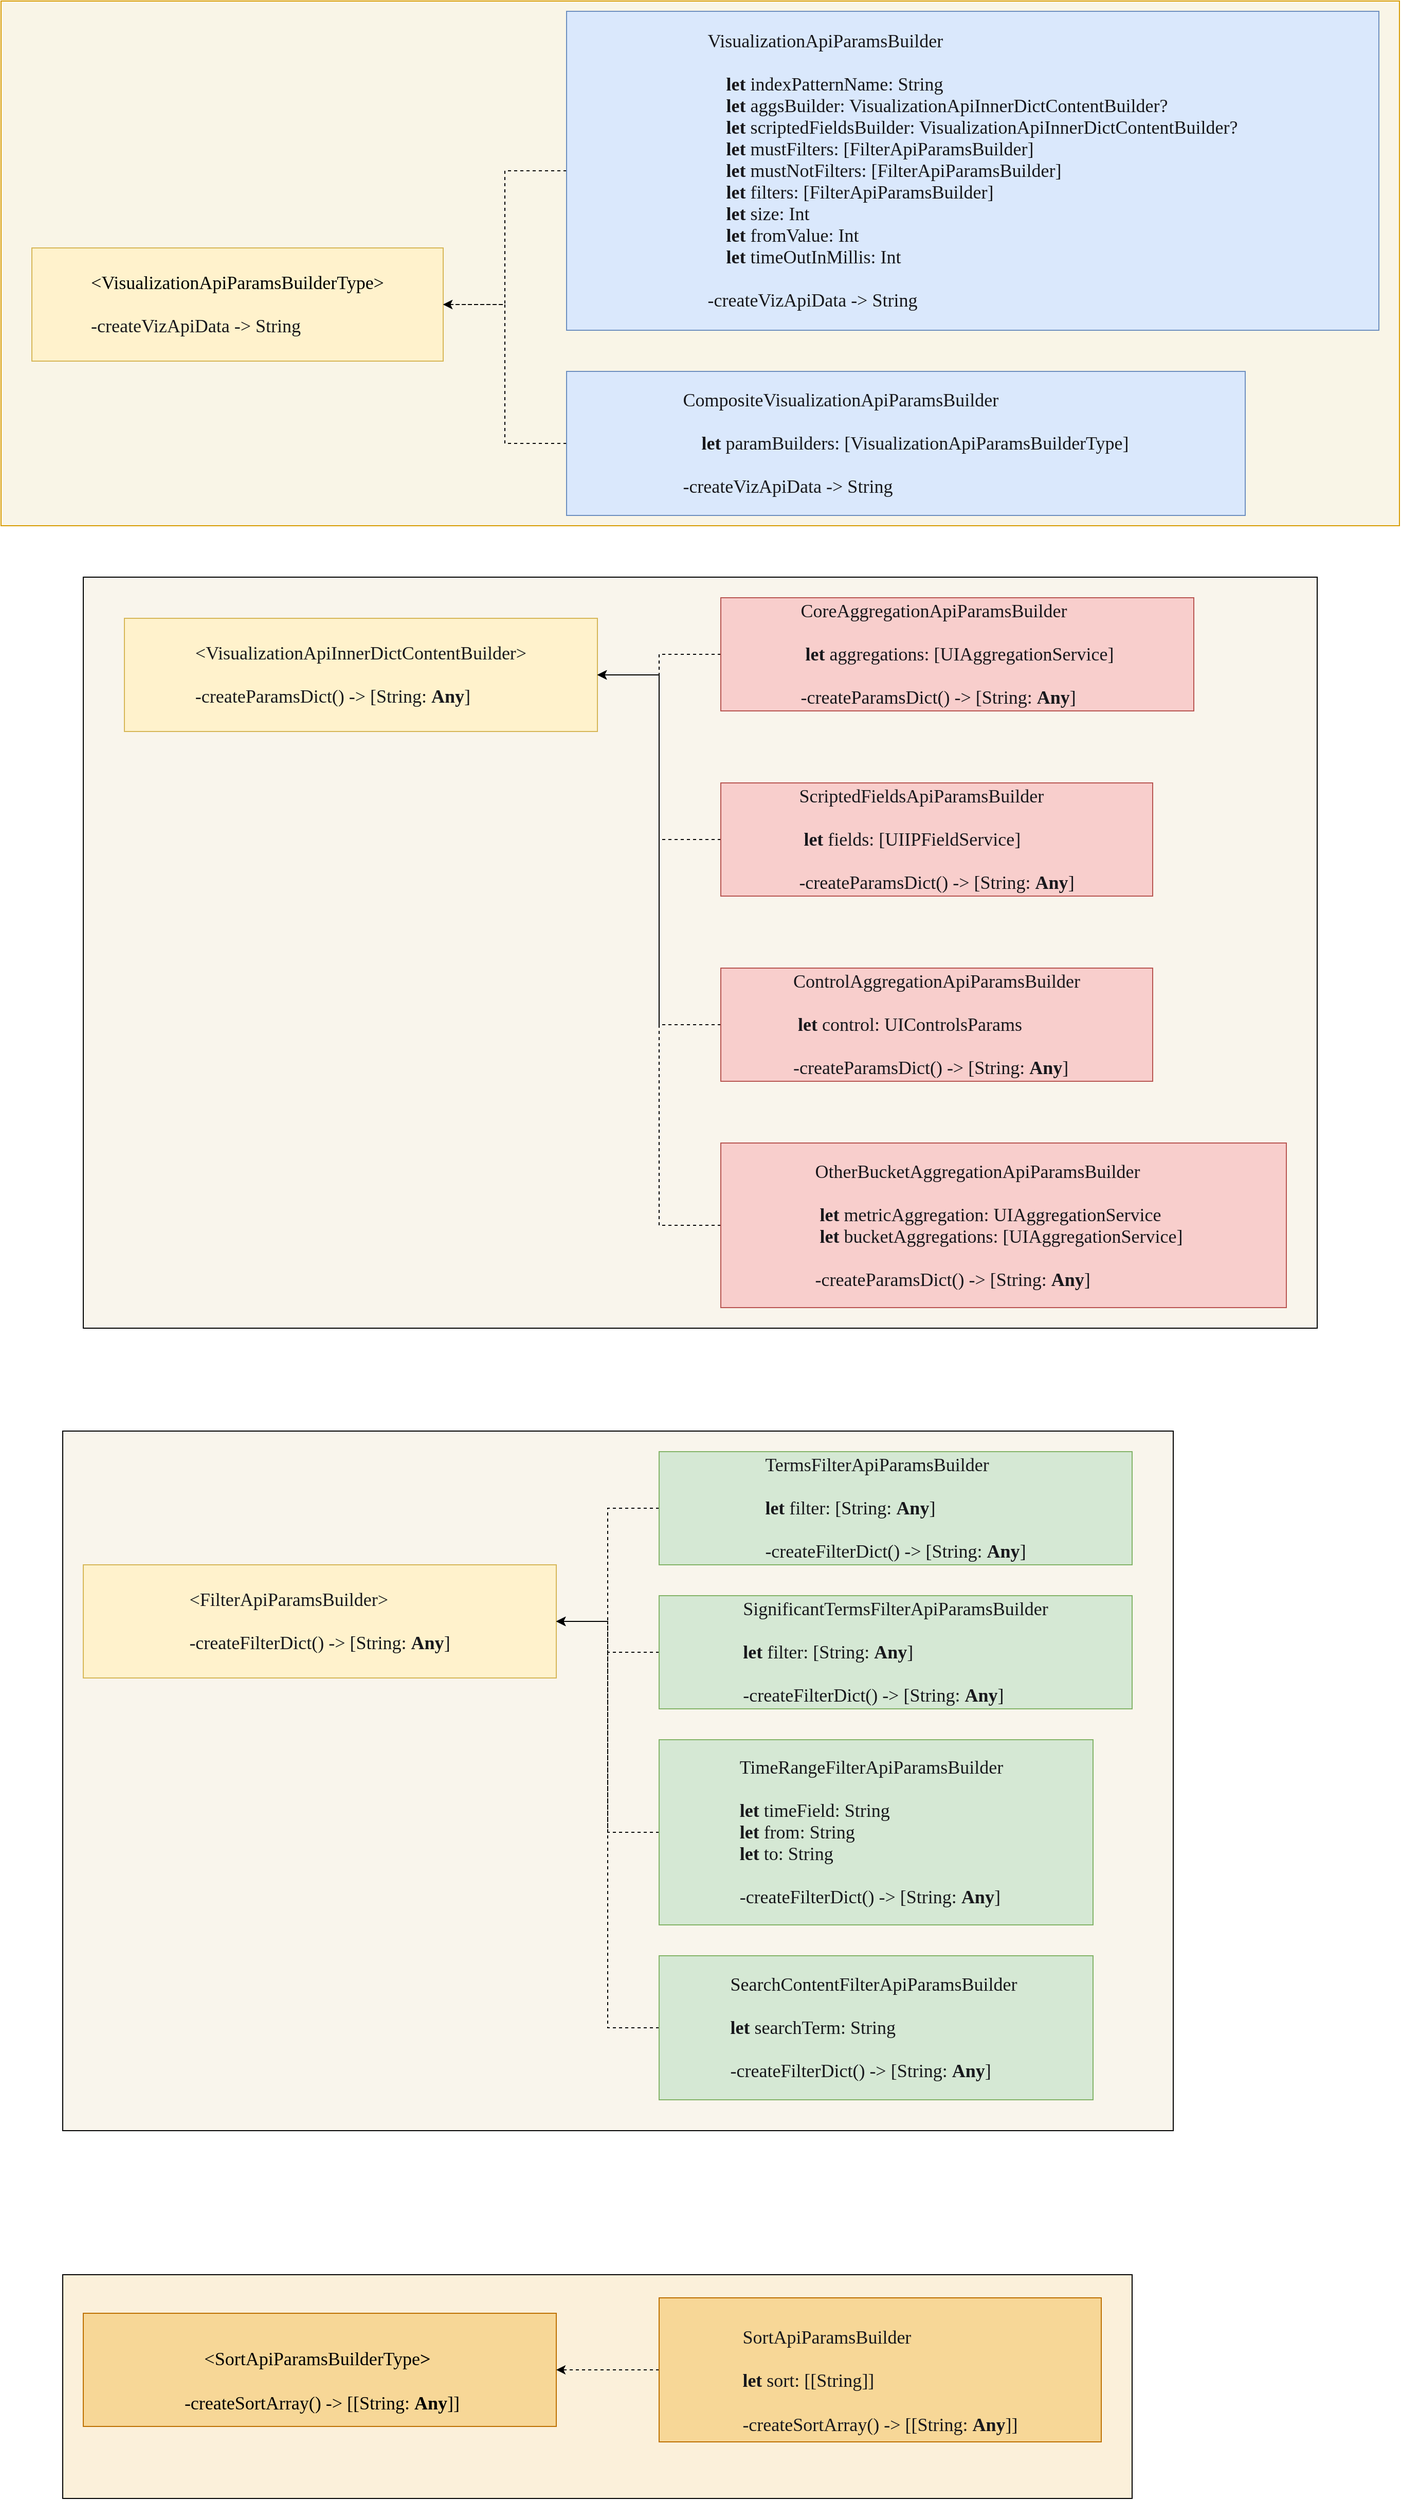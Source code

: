 <mxfile version="20.0.1" type="github">
  <diagram id="C5RBs43oDa-KdzZeNtuy" name="Page-1">
    <mxGraphModel dx="2427" dy="1956" grid="1" gridSize="10" guides="1" tooltips="1" connect="1" arrows="1" fold="1" page="1" pageScale="1" pageWidth="827" pageHeight="1169" math="0" shadow="0">
      <root>
        <mxCell id="WIyWlLk6GJQsqaUBKTNV-0" />
        <mxCell id="WIyWlLk6GJQsqaUBKTNV-1" parent="WIyWlLk6GJQsqaUBKTNV-0" />
        <mxCell id="xsbCnIxozLT6qkmtPmaS-19" value="" style="group;fillColor=#18181C;fontColor=#333333;strokeColor=#666666;" vertex="1" connectable="0" parent="WIyWlLk6GJQsqaUBKTNV-1">
          <mxGeometry x="-560" y="-640" width="1360" height="510" as="geometry" />
        </mxCell>
        <mxCell id="xsbCnIxozLT6qkmtPmaS-18" value="" style="rounded=0;whiteSpace=wrap;html=1;labelBackgroundColor=none;fillColor=#F9F5E7;strokeColor=#d79b00;" vertex="1" parent="xsbCnIxozLT6qkmtPmaS-19">
          <mxGeometry width="1360" height="510" as="geometry" />
        </mxCell>
        <mxCell id="xsbCnIxozLT6qkmtPmaS-0" value="&lt;p style=&quot;margin: 0px; font-variant-numeric: normal; font-variant-east-asian: normal; font-stretch: normal; font-size: 18px; line-height: normal; font-family: Menlo; text-align: start;&quot; class=&quot;p1&quot;&gt;&amp;lt;VisualizationApiParamsBuilderType&amp;gt;&lt;/p&gt;&lt;p style=&quot;margin: 0px; font-variant-numeric: normal; font-variant-east-asian: normal; font-stretch: normal; font-size: 18px; line-height: normal; font-family: Menlo; text-align: start;&quot; class=&quot;p1&quot;&gt;&lt;font color=&quot;#18181c&quot;&gt;&lt;span style=&quot;&quot;&gt;&lt;/span&gt;&amp;nbsp; &amp;nbsp;&lt;/font&gt;&lt;/p&gt;&lt;p style=&quot;margin: 0px; font-variant-numeric: normal; font-variant-east-asian: normal; font-stretch: normal; font-size: 18px; line-height: normal; font-family: Menlo; text-align: start;&quot; class=&quot;p1&quot;&gt;&lt;font color=&quot;#18181c&quot;&gt;-createVizApiData -&amp;gt; String&lt;/font&gt;&lt;br&gt;&lt;/p&gt;" style="rounded=0;whiteSpace=wrap;html=1;fillColor=#fff2cc;strokeColor=#d6b656;" vertex="1" parent="xsbCnIxozLT6qkmtPmaS-19">
          <mxGeometry x="30" y="240" width="400" height="110" as="geometry" />
        </mxCell>
        <mxCell id="xsbCnIxozLT6qkmtPmaS-8" style="edgeStyle=orthogonalEdgeStyle;rounded=0;orthogonalLoop=1;jettySize=auto;html=1;dashed=1;fontColor=#18181C;" edge="1" parent="xsbCnIxozLT6qkmtPmaS-19" source="xsbCnIxozLT6qkmtPmaS-4" target="xsbCnIxozLT6qkmtPmaS-0">
          <mxGeometry relative="1" as="geometry" />
        </mxCell>
        <mxCell id="xsbCnIxozLT6qkmtPmaS-4" value="&lt;p style=&quot;margin: 0px; font-variant-numeric: normal; font-variant-east-asian: normal; font-stretch: normal; font-size: 18px; line-height: normal; font-family: Menlo; text-align: start;&quot; class=&quot;p1&quot;&gt;&lt;font style=&quot;&quot; color=&quot;#18181c&quot;&gt;VisualizationApiParamsBuilder&lt;/font&gt;&lt;/p&gt;&lt;p style=&quot;text-align: left; margin: 0px; font-variant-numeric: normal; font-variant-east-asian: normal; font-stretch: normal; font-size: 18px; line-height: normal; font-family: Menlo;&quot; class=&quot;p1&quot;&gt;&lt;font color=&quot;#18181c&quot;&gt;&lt;span style=&quot;&quot;&gt;&lt;/span&gt;&amp;nbsp; &amp;nbsp;&lt;/font&gt;&lt;/p&gt;&lt;p style=&quot;text-align: left; margin: 0px; font-variant-numeric: normal; font-variant-east-asian: normal; font-stretch: normal; font-size: 18px; line-height: normal; font-family: Menlo;&quot; class=&quot;p1&quot;&gt;&lt;font color=&quot;#18181c&quot;&gt;&lt;span style=&quot;&quot; class=&quot;s1&quot;&gt;&lt;b&gt;&amp;nbsp; &amp;nbsp; let&lt;/b&gt;&lt;/span&gt;&lt;span style=&quot;&quot; class=&quot;s2&quot;&gt; &lt;/span&gt;indexPatternName&lt;span style=&quot;&quot; class=&quot;s2&quot;&gt;: &lt;/span&gt;&lt;span style=&quot;&quot; class=&quot;s3&quot;&gt;String&lt;/span&gt;&lt;/font&gt;&lt;/p&gt;&lt;p style=&quot;text-align: left; margin: 0px; font-variant-numeric: normal; font-variant-east-asian: normal; font-stretch: normal; font-size: 18px; line-height: normal; font-family: Menlo;&quot; class=&quot;p2&quot;&gt;&lt;font color=&quot;#18181c&quot;&gt;&lt;span style=&quot;&quot; class=&quot;s2&quot;&gt;&amp;nbsp; &amp;nbsp; &lt;/span&gt;&lt;span style=&quot;&quot; class=&quot;s1&quot;&gt;&lt;b&gt;let&lt;/b&gt;&lt;/span&gt;&lt;span style=&quot;&quot; class=&quot;s2&quot;&gt; &lt;/span&gt;&lt;span style=&quot;&quot; class=&quot;s4&quot;&gt;aggsBuilder&lt;/span&gt;&lt;span style=&quot;&quot; class=&quot;s2&quot;&gt;: &lt;/span&gt;VisualizationApiInnerDictContentBuilder&lt;span style=&quot;&quot; class=&quot;s2&quot;&gt;?&lt;/span&gt;&lt;/font&gt;&lt;/p&gt;&lt;p style=&quot;text-align: left; margin: 0px; font-variant-numeric: normal; font-variant-east-asian: normal; font-stretch: normal; font-size: 18px; line-height: normal; font-family: Menlo;&quot; class=&quot;p2&quot;&gt;&lt;font color=&quot;#18181c&quot;&gt;&lt;span style=&quot;&quot; class=&quot;s2&quot;&gt;&amp;nbsp; &amp;nbsp; &lt;/span&gt;&lt;span style=&quot;&quot; class=&quot;s1&quot;&gt;&lt;b&gt;let&lt;/b&gt;&lt;/span&gt;&lt;span style=&quot;&quot; class=&quot;s2&quot;&gt; &lt;/span&gt;&lt;span style=&quot;&quot; class=&quot;s4&quot;&gt;scriptedFieldsBuilder&lt;/span&gt;&lt;span style=&quot;&quot; class=&quot;s2&quot;&gt;: &lt;/span&gt;VisualizationApiInnerDictContentBuilder&lt;span style=&quot;&quot; class=&quot;s2&quot;&gt;?&lt;/span&gt;&lt;/font&gt;&lt;/p&gt;&lt;p style=&quot;text-align: left; margin: 0px; font-variant-numeric: normal; font-variant-east-asian: normal; font-stretch: normal; font-size: 18px; line-height: normal; font-family: Menlo;&quot; class=&quot;p2&quot;&gt;&lt;font color=&quot;#18181c&quot;&gt;&lt;span style=&quot;&quot; class=&quot;s2&quot;&gt;&amp;nbsp; &amp;nbsp; &lt;/span&gt;&lt;span style=&quot;&quot; class=&quot;s1&quot;&gt;&lt;b&gt;let&lt;/b&gt;&lt;/span&gt;&lt;span style=&quot;&quot; class=&quot;s2&quot;&gt; &lt;/span&gt;&lt;span style=&quot;&quot; class=&quot;s4&quot;&gt;mustFilters&lt;/span&gt;&lt;span style=&quot;&quot; class=&quot;s2&quot;&gt;: [&lt;/span&gt;FilterApiParamsBuilder&lt;span style=&quot;&quot; class=&quot;s2&quot;&gt;]&lt;/span&gt;&lt;/font&gt;&lt;/p&gt;&lt;p style=&quot;text-align: left; margin: 0px; font-variant-numeric: normal; font-variant-east-asian: normal; font-stretch: normal; font-size: 18px; line-height: normal; font-family: Menlo;&quot; class=&quot;p2&quot;&gt;&lt;font color=&quot;#18181c&quot;&gt;&lt;span style=&quot;&quot; class=&quot;s2&quot;&gt;&amp;nbsp; &amp;nbsp; &lt;/span&gt;&lt;span style=&quot;&quot; class=&quot;s1&quot;&gt;&lt;b&gt;let&lt;/b&gt;&lt;/span&gt;&lt;span style=&quot;&quot; class=&quot;s2&quot;&gt; &lt;/span&gt;&lt;span style=&quot;&quot; class=&quot;s4&quot;&gt;mustNotFilters&lt;/span&gt;&lt;span style=&quot;&quot; class=&quot;s2&quot;&gt;: [&lt;/span&gt;FilterApiParamsBuilder&lt;span style=&quot;&quot; class=&quot;s2&quot;&gt;]&lt;/span&gt;&lt;/font&gt;&lt;/p&gt;&lt;p style=&quot;text-align: left; margin: 0px; font-variant-numeric: normal; font-variant-east-asian: normal; font-stretch: normal; font-size: 18px; line-height: normal; font-family: Menlo;&quot; class=&quot;p2&quot;&gt;&lt;font color=&quot;#18181c&quot;&gt;&lt;span style=&quot;&quot; class=&quot;s2&quot;&gt;&amp;nbsp; &amp;nbsp; &lt;/span&gt;&lt;span style=&quot;&quot; class=&quot;s1&quot;&gt;&lt;b&gt;let&lt;/b&gt;&lt;/span&gt;&lt;span style=&quot;&quot; class=&quot;s2&quot;&gt; &lt;/span&gt;&lt;span style=&quot;&quot; class=&quot;s4&quot;&gt;filters&lt;/span&gt;&lt;span style=&quot;&quot; class=&quot;s2&quot;&gt;: [&lt;/span&gt;FilterApiParamsBuilder&lt;span style=&quot;&quot; class=&quot;s2&quot;&gt;]&lt;/span&gt;&lt;/font&gt;&lt;/p&gt;&lt;p style=&quot;text-align: left; margin: 0px; font-variant-numeric: normal; font-variant-east-asian: normal; font-stretch: normal; font-size: 18px; line-height: normal; font-family: Menlo;&quot; class=&quot;p3&quot;&gt;&lt;font color=&quot;#18181c&quot;&gt;&lt;span class=&quot;Apple-converted-space&quot;&gt;&amp;nbsp; &amp;nbsp; &lt;/span&gt;&lt;span style=&quot;&quot; class=&quot;s1&quot;&gt;&lt;b&gt;let&lt;/b&gt;&lt;/span&gt; &lt;span style=&quot;&quot; class=&quot;s4&quot;&gt;size&lt;/span&gt;: &lt;span style=&quot;&quot; class=&quot;s3&quot;&gt;Int&lt;/span&gt;&lt;/font&gt;&lt;/p&gt;&lt;p style=&quot;text-align: left; margin: 0px; font-variant-numeric: normal; font-variant-east-asian: normal; font-stretch: normal; font-size: 18px; line-height: normal; font-family: Menlo;&quot; class=&quot;p1&quot;&gt;&lt;font color=&quot;#18181c&quot;&gt;&lt;span style=&quot;&quot; class=&quot;s2&quot;&gt;&amp;nbsp; &amp;nbsp; &lt;/span&gt;&lt;span style=&quot;&quot; class=&quot;s1&quot;&gt;&lt;b&gt;let&lt;/b&gt;&lt;/span&gt;&lt;span style=&quot;&quot; class=&quot;s2&quot;&gt; &lt;/span&gt;fromValue&lt;span style=&quot;&quot; class=&quot;s2&quot;&gt;: &lt;/span&gt;&lt;span style=&quot;&quot; class=&quot;s3&quot;&gt;Int&lt;/span&gt;&lt;/font&gt;&lt;/p&gt;&lt;p style=&quot;text-align: left; margin: 0px; font-variant-numeric: normal; font-variant-east-asian: normal; font-stretch: normal; font-size: 18px; line-height: normal; font-family: Menlo;&quot; class=&quot;p1&quot;&gt;&lt;font color=&quot;#18181c&quot;&gt;&lt;span style=&quot;&quot; class=&quot;s2&quot;&gt;&amp;nbsp; &amp;nbsp; &lt;/span&gt;&lt;span style=&quot;&quot; class=&quot;s1&quot;&gt;&lt;b&gt;let&lt;/b&gt;&lt;/span&gt;&lt;span style=&quot;&quot; class=&quot;s2&quot;&gt; &lt;/span&gt;timeOutInMillis&lt;span style=&quot;&quot; class=&quot;s2&quot;&gt;: &lt;/span&gt;&lt;span style=&quot;&quot; class=&quot;s3&quot;&gt;Int&lt;/span&gt;&lt;/font&gt;&lt;/p&gt;&lt;p style=&quot;text-align: left; margin: 0px; font-variant-numeric: normal; font-variant-east-asian: normal; font-stretch: normal; font-size: 18px; line-height: normal; font-family: Menlo;&quot; class=&quot;p1&quot;&gt;&lt;span style=&quot;&quot; class=&quot;s3&quot;&gt;&lt;font color=&quot;#18181c&quot;&gt;&lt;br&gt;&lt;/font&gt;&lt;/span&gt;&lt;/p&gt;&lt;p style=&quot;text-align: left; margin: 0px; font-variant-numeric: normal; font-variant-east-asian: normal; font-stretch: normal; font-size: 18px; line-height: normal; font-family: Menlo;&quot; class=&quot;p1&quot;&gt;&lt;font color=&quot;#18181c&quot;&gt;-createVizApiData -&amp;gt; String&lt;/font&gt;&lt;br&gt;&lt;/p&gt;" style="rounded=0;whiteSpace=wrap;html=1;fillColor=#dae8fc;strokeColor=#6c8ebf;" vertex="1" parent="xsbCnIxozLT6qkmtPmaS-19">
          <mxGeometry x="550" y="10" width="790" height="310" as="geometry" />
        </mxCell>
        <mxCell id="xsbCnIxozLT6qkmtPmaS-7" style="edgeStyle=orthogonalEdgeStyle;rounded=0;orthogonalLoop=1;jettySize=auto;html=1;entryX=1;entryY=0.5;entryDx=0;entryDy=0;fontColor=#18181C;dashed=1;" edge="1" parent="xsbCnIxozLT6qkmtPmaS-19" source="xsbCnIxozLT6qkmtPmaS-5" target="xsbCnIxozLT6qkmtPmaS-0">
          <mxGeometry relative="1" as="geometry" />
        </mxCell>
        <mxCell id="xsbCnIxozLT6qkmtPmaS-5" value="&lt;p style=&quot;text-align: left; margin: 0px; font-variant-numeric: normal; font-variant-east-asian: normal; font-stretch: normal; font-size: 18px; line-height: normal; font-family: Menlo;&quot; class=&quot;p1&quot;&gt;&lt;font color=&quot;#18181c&quot;&gt;CompositeVisualizationApiParamsBuilder&lt;/font&gt;&lt;/p&gt;&lt;p style=&quot;text-align: left; margin: 0px; font-variant-numeric: normal; font-variant-east-asian: normal; font-stretch: normal; font-size: 18px; line-height: normal; font-family: Menlo;&quot; class=&quot;p1&quot;&gt;&lt;font color=&quot;#18181c&quot;&gt;&lt;span style=&quot;&quot;&gt;&lt;/span&gt;&amp;nbsp; &amp;nbsp;&lt;/font&gt;&lt;/p&gt;&lt;p style=&quot;text-align: left; margin: 0px; font-variant-numeric: normal; font-variant-east-asian: normal; font-stretch: normal; font-size: 18px; line-height: normal; font-family: Menlo;&quot; class=&quot;p1&quot;&gt;&lt;font color=&quot;#18181c&quot;&gt;&lt;span style=&quot;&quot; class=&quot;s1&quot;&gt;&amp;nbsp; &amp;nbsp;&amp;nbsp;&lt;/span&gt;&lt;span style=&quot;&quot; class=&quot;s2&quot;&gt;&lt;b&gt;let&lt;/b&gt;&lt;/span&gt;&lt;span style=&quot;&quot; class=&quot;s1&quot;&gt; &lt;/span&gt;&lt;span style=&quot;&quot; class=&quot;s3&quot;&gt;paramBuilders&lt;/span&gt;&lt;span style=&quot;&quot; class=&quot;s1&quot;&gt;: [&lt;/span&gt;VisualizationApiParamsBuilderType&lt;span style=&quot;&quot; class=&quot;s1&quot;&gt;]&lt;/span&gt;&lt;/font&gt;&lt;/p&gt;&lt;p style=&quot;text-align: left; margin: 0px; font-variant-numeric: normal; font-variant-east-asian: normal; font-stretch: normal; font-size: 18px; line-height: normal; font-family: Menlo;&quot; class=&quot;p1&quot;&gt;&lt;font color=&quot;#18181c&quot;&gt;&lt;span style=&quot;&quot; class=&quot;s1&quot;&gt;&lt;br&gt;&lt;/span&gt;&lt;/font&gt;&lt;/p&gt;&lt;p style=&quot;text-align: left; margin: 0px; font-variant-numeric: normal; font-variant-east-asian: normal; font-stretch: normal; font-size: 18px; line-height: normal; font-family: Menlo;&quot; class=&quot;p1&quot;&gt;&lt;font color=&quot;#18181c&quot;&gt;-createVizApiData -&amp;gt; String&lt;/font&gt;&lt;br&gt;&lt;/p&gt;" style="rounded=0;whiteSpace=wrap;html=1;fillColor=#dae8fc;strokeColor=#6c8ebf;" vertex="1" parent="xsbCnIxozLT6qkmtPmaS-19">
          <mxGeometry x="550" y="360" width="660" height="140" as="geometry" />
        </mxCell>
        <mxCell id="xsbCnIxozLT6qkmtPmaS-21" value="" style="group" vertex="1" connectable="0" parent="WIyWlLk6GJQsqaUBKTNV-1">
          <mxGeometry x="-480" y="-80" width="1200" height="730" as="geometry" />
        </mxCell>
        <mxCell id="xsbCnIxozLT6qkmtPmaS-20" value="" style="rounded=0;whiteSpace=wrap;html=1;labelBackgroundColor=none;fontColor=#18181C;fillColor=#F9F5EC;" vertex="1" parent="xsbCnIxozLT6qkmtPmaS-21">
          <mxGeometry width="1200" height="730" as="geometry" />
        </mxCell>
        <mxCell id="xsbCnIxozLT6qkmtPmaS-1" value="&lt;p style=&quot;margin: 0px; font-variant-numeric: normal; font-variant-east-asian: normal; font-stretch: normal; font-size: 18px; line-height: normal; font-family: Menlo; text-align: start;&quot; class=&quot;p1&quot;&gt;&lt;font color=&quot;#18181c&quot;&gt;&amp;lt;VisualizationApiInnerDictContentBuilder&amp;gt;&lt;/font&gt;&lt;/p&gt;&lt;p style=&quot;margin: 0px; font-variant-numeric: normal; font-variant-east-asian: normal; font-stretch: normal; font-size: 18px; line-height: normal; font-family: Menlo; text-align: start;&quot; class=&quot;p1&quot;&gt;&lt;font color=&quot;#18181c&quot;&gt;&lt;span style=&quot;&quot;&gt;&lt;/span&gt;&amp;nbsp; &amp;nbsp;&lt;/font&gt;&lt;/p&gt;&lt;p style=&quot;margin: 0px; font-variant-numeric: normal; font-variant-east-asian: normal; font-stretch: normal; font-size: 18px; line-height: normal; font-family: Menlo; text-align: start;&quot; class=&quot;p1&quot;&gt;&lt;font color=&quot;#18181c&quot;&gt;-createParamsDict&lt;span style=&quot;&quot; class=&quot;s1&quot;&gt;() -&amp;gt; [&lt;/span&gt;&lt;span style=&quot;&quot; class=&quot;s2&quot;&gt;String&lt;/span&gt;&lt;span style=&quot;&quot; class=&quot;s1&quot;&gt;: &lt;/span&gt;&lt;span style=&quot;&quot; class=&quot;s3&quot;&gt;&lt;b&gt;Any&lt;/b&gt;&lt;/span&gt;&lt;span style=&quot;&quot; class=&quot;s1&quot;&gt;]&lt;/span&gt;&lt;/font&gt;&lt;br&gt;&lt;/p&gt;" style="rounded=0;whiteSpace=wrap;html=1;fillColor=#fff2cc;strokeColor=#d6b656;" vertex="1" parent="xsbCnIxozLT6qkmtPmaS-21">
          <mxGeometry x="40" y="40" width="460" height="110" as="geometry" />
        </mxCell>
        <mxCell id="xsbCnIxozLT6qkmtPmaS-13" style="edgeStyle=orthogonalEdgeStyle;rounded=0;orthogonalLoop=1;jettySize=auto;html=1;entryX=1;entryY=0.5;entryDx=0;entryDy=0;dashed=1;fontColor=#18181C;" edge="1" parent="xsbCnIxozLT6qkmtPmaS-21" source="xsbCnIxozLT6qkmtPmaS-9" target="xsbCnIxozLT6qkmtPmaS-1">
          <mxGeometry relative="1" as="geometry" />
        </mxCell>
        <mxCell id="xsbCnIxozLT6qkmtPmaS-9" value="&lt;p style=&quot;margin: 0px; font-variant-numeric: normal; font-variant-east-asian: normal; font-stretch: normal; font-size: 18px; line-height: normal; font-family: Menlo; text-align: start;&quot; class=&quot;p1&quot;&gt;&lt;font style=&quot;&quot; color=&quot;#18181c&quot;&gt;CoreAggregationApiParamsBuilder&lt;/font&gt;&lt;/p&gt;&lt;p style=&quot;margin: 0px; font-variant-numeric: normal; font-variant-east-asian: normal; font-stretch: normal; font-size: 18px; line-height: normal; font-family: Menlo; text-align: start;&quot; class=&quot;p1&quot;&gt;&lt;span style=&quot;&quot; class=&quot;s1&quot;&gt;&lt;font color=&quot;#18181c&quot;&gt;&amp;nbsp; &amp;nbsp;&lt;/font&gt;&lt;/span&gt;&lt;/p&gt;&lt;p style=&quot;margin: 0px; font-variant-numeric: normal; font-variant-east-asian: normal; font-stretch: normal; font-size: 18px; line-height: normal; font-family: Menlo; text-align: start;&quot; class=&quot;p1&quot;&gt;&lt;font color=&quot;#18181c&quot;&gt;&lt;span style=&quot;&quot; class=&quot;s1&quot;&gt;&amp;nbsp;&lt;/span&gt;&lt;span style=&quot;&quot; class=&quot;s2&quot;&gt;&lt;b&gt;let&lt;/b&gt;&lt;/span&gt;&lt;span style=&quot;&quot; class=&quot;s1&quot;&gt; &lt;/span&gt;&lt;span style=&quot;&quot; class=&quot;s3&quot;&gt;aggregations&lt;/span&gt;&lt;span style=&quot;&quot; class=&quot;s1&quot;&gt;: [&lt;/span&gt;UIAggregationService&lt;span style=&quot;&quot; class=&quot;s1&quot;&gt;]&lt;/span&gt;&lt;/font&gt;&lt;/p&gt;&lt;p style=&quot;margin: 0px; font-variant-numeric: normal; font-variant-east-asian: normal; font-stretch: normal; font-size: 18px; line-height: normal; font-family: Menlo; text-align: start;&quot; class=&quot;p1&quot;&gt;&lt;font color=&quot;#18181c&quot;&gt;&lt;span style=&quot;&quot;&gt;&lt;/span&gt;&amp;nbsp; &amp;nbsp;&lt;/font&gt;&lt;/p&gt;&lt;p style=&quot;margin: 0px; font-variant-numeric: normal; font-variant-east-asian: normal; font-stretch: normal; font-size: 18px; line-height: normal; font-family: Menlo; text-align: start;&quot; class=&quot;p1&quot;&gt;&lt;font color=&quot;#18181c&quot;&gt;-createParamsDict&lt;span style=&quot;&quot; class=&quot;s1&quot;&gt;() -&amp;gt; [&lt;/span&gt;&lt;span style=&quot;&quot; class=&quot;s2&quot;&gt;String&lt;/span&gt;&lt;span style=&quot;&quot; class=&quot;s1&quot;&gt;: &lt;/span&gt;&lt;span style=&quot;&quot; class=&quot;s3&quot;&gt;&lt;b&gt;Any&lt;/b&gt;&lt;/span&gt;&lt;span style=&quot;&quot; class=&quot;s1&quot;&gt;]&lt;/span&gt;&lt;/font&gt;&lt;br&gt;&lt;/p&gt;" style="rounded=0;whiteSpace=wrap;html=1;fillColor=#f8cecc;strokeColor=#b85450;" vertex="1" parent="xsbCnIxozLT6qkmtPmaS-21">
          <mxGeometry x="620" y="20" width="460" height="110" as="geometry" />
        </mxCell>
        <mxCell id="xsbCnIxozLT6qkmtPmaS-15" style="edgeStyle=orthogonalEdgeStyle;rounded=0;orthogonalLoop=1;jettySize=auto;html=1;entryX=1;entryY=0.5;entryDx=0;entryDy=0;dashed=1;fontColor=#18181C;" edge="1" parent="xsbCnIxozLT6qkmtPmaS-21" source="xsbCnIxozLT6qkmtPmaS-10" target="xsbCnIxozLT6qkmtPmaS-1">
          <mxGeometry relative="1" as="geometry" />
        </mxCell>
        <mxCell id="xsbCnIxozLT6qkmtPmaS-10" value="&lt;p style=&quot;margin: 0px; font-variant-numeric: normal; font-variant-east-asian: normal; font-stretch: normal; font-size: 18px; line-height: normal; font-family: Menlo; text-align: start;&quot; class=&quot;p1&quot;&gt;&lt;font style=&quot;&quot; color=&quot;#18181c&quot;&gt;ScriptedFieldsApiParamsBuilder&lt;/font&gt;&lt;/p&gt;&lt;p style=&quot;margin: 0px; font-variant-numeric: normal; font-variant-east-asian: normal; font-stretch: normal; font-size: 18px; line-height: normal; font-family: Menlo; text-align: start;&quot; class=&quot;p1&quot;&gt;&lt;span style=&quot;&quot; class=&quot;s1&quot;&gt;&lt;font color=&quot;#18181c&quot;&gt;&amp;nbsp; &amp;nbsp;&lt;/font&gt;&lt;/span&gt;&lt;/p&gt;&lt;p style=&quot;margin: 0px; font-variant-numeric: normal; font-variant-east-asian: normal; font-stretch: normal; font-size: 18px; line-height: normal; font-family: Menlo; text-align: start;&quot; class=&quot;p1&quot;&gt;&lt;font color=&quot;#18181c&quot;&gt;&lt;span style=&quot;&quot; class=&quot;s1&quot;&gt;&amp;nbsp;&lt;/span&gt;&lt;span style=&quot;&quot; class=&quot;s2&quot;&gt;&lt;b&gt;let&lt;/b&gt;&lt;/span&gt;&lt;span style=&quot;&quot; class=&quot;s1&quot;&gt; &lt;/span&gt;&lt;span style=&quot;&quot; class=&quot;s3&quot;&gt;fields&lt;/span&gt;&lt;span style=&quot;&quot; class=&quot;s1&quot;&gt;: [&lt;/span&gt;UIIPFieldService&lt;span style=&quot;&quot; class=&quot;s1&quot;&gt;]&lt;/span&gt;&amp;nbsp;&lt;/font&gt;&lt;/p&gt;&lt;p style=&quot;margin: 0px; font-variant-numeric: normal; font-variant-east-asian: normal; font-stretch: normal; font-size: 18px; line-height: normal; font-family: Menlo; text-align: start;&quot; class=&quot;p1&quot;&gt;&lt;font color=&quot;#18181c&quot;&gt;&amp;nbsp;&amp;nbsp;&lt;br&gt;&lt;/font&gt;&lt;/p&gt;&lt;p style=&quot;margin: 0px; font-variant-numeric: normal; font-variant-east-asian: normal; font-stretch: normal; font-size: 18px; line-height: normal; font-family: Menlo; text-align: start;&quot; class=&quot;p1&quot;&gt;&lt;font color=&quot;#18181c&quot;&gt;-createParamsDict&lt;span style=&quot;&quot; class=&quot;s1&quot;&gt;() -&amp;gt; [&lt;/span&gt;&lt;span style=&quot;&quot; class=&quot;s2&quot;&gt;String&lt;/span&gt;&lt;span style=&quot;&quot; class=&quot;s1&quot;&gt;: &lt;/span&gt;&lt;span style=&quot;&quot; class=&quot;s3&quot;&gt;&lt;b&gt;Any&lt;/b&gt;&lt;/span&gt;&lt;span style=&quot;&quot; class=&quot;s1&quot;&gt;]&lt;/span&gt;&lt;/font&gt;&lt;br&gt;&lt;/p&gt;" style="rounded=0;whiteSpace=wrap;html=1;fillColor=#f8cecc;strokeColor=#b85450;" vertex="1" parent="xsbCnIxozLT6qkmtPmaS-21">
          <mxGeometry x="620" y="200" width="420" height="110" as="geometry" />
        </mxCell>
        <mxCell id="xsbCnIxozLT6qkmtPmaS-16" style="edgeStyle=orthogonalEdgeStyle;rounded=0;orthogonalLoop=1;jettySize=auto;html=1;entryX=1;entryY=0.5;entryDx=0;entryDy=0;dashed=1;fontColor=#18181C;" edge="1" parent="xsbCnIxozLT6qkmtPmaS-21" source="xsbCnIxozLT6qkmtPmaS-11" target="xsbCnIxozLT6qkmtPmaS-1">
          <mxGeometry relative="1" as="geometry" />
        </mxCell>
        <mxCell id="xsbCnIxozLT6qkmtPmaS-11" value="&lt;p style=&quot;margin: 0px; font-variant-numeric: normal; font-variant-east-asian: normal; font-stretch: normal; font-size: 18px; line-height: normal; font-family: Menlo; text-align: start;&quot; class=&quot;p1&quot;&gt;&lt;font style=&quot;&quot; color=&quot;#18181c&quot;&gt;ControlAggregationApiParamsBuilder&lt;/font&gt;&lt;/p&gt;&lt;p style=&quot;margin: 0px; font-variant-numeric: normal; font-variant-east-asian: normal; font-stretch: normal; font-size: 18px; line-height: normal; font-family: Menlo; text-align: start;&quot; class=&quot;p1&quot;&gt;&lt;span style=&quot;&quot; class=&quot;s1&quot;&gt;&lt;font color=&quot;#18181c&quot;&gt;&amp;nbsp; &amp;nbsp;&lt;/font&gt;&lt;/span&gt;&lt;/p&gt;&lt;p style=&quot;margin: 0px; font-variant-numeric: normal; font-variant-east-asian: normal; font-stretch: normal; font-size: 18px; line-height: normal; font-family: Menlo; text-align: start;&quot; class=&quot;p1&quot;&gt;&lt;font color=&quot;#18181c&quot;&gt;&lt;span style=&quot;&quot; class=&quot;s1&quot;&gt;&amp;nbsp;&lt;/span&gt;&lt;span style=&quot;&quot; class=&quot;s2&quot;&gt;&lt;b&gt;let&lt;/b&gt;&lt;/span&gt;&lt;span style=&quot;&quot; class=&quot;s1&quot;&gt; &lt;/span&gt;&lt;span style=&quot;&quot; class=&quot;s3&quot;&gt;control&lt;/span&gt;&lt;span style=&quot;&quot; class=&quot;s1&quot;&gt;: &lt;/span&gt;UIControlsParams&amp;nbsp;&amp;nbsp;&lt;br&gt;&lt;/font&gt;&lt;/p&gt;&lt;p style=&quot;margin: 0px; font-variant-numeric: normal; font-variant-east-asian: normal; font-stretch: normal; font-size: 18px; line-height: normal; font-family: Menlo; text-align: start;&quot; class=&quot;p1&quot;&gt;&lt;font color=&quot;#18181c&quot;&gt;&lt;br&gt;&lt;/font&gt;&lt;/p&gt;&lt;p style=&quot;margin: 0px; font-variant-numeric: normal; font-variant-east-asian: normal; font-stretch: normal; font-size: 18px; line-height: normal; font-family: Menlo; text-align: start;&quot; class=&quot;p1&quot;&gt;&lt;font color=&quot;#18181c&quot;&gt;-createParamsDict&lt;span style=&quot;&quot; class=&quot;s1&quot;&gt;() -&amp;gt; [&lt;/span&gt;&lt;span style=&quot;&quot; class=&quot;s2&quot;&gt;String&lt;/span&gt;&lt;span style=&quot;&quot; class=&quot;s1&quot;&gt;: &lt;/span&gt;&lt;span style=&quot;&quot; class=&quot;s3&quot;&gt;&lt;b&gt;Any&lt;/b&gt;&lt;/span&gt;&lt;span style=&quot;&quot; class=&quot;s1&quot;&gt;]&lt;/span&gt;&lt;/font&gt;&lt;br&gt;&lt;/p&gt;" style="rounded=0;whiteSpace=wrap;html=1;fillColor=#f8cecc;strokeColor=#b85450;" vertex="1" parent="xsbCnIxozLT6qkmtPmaS-21">
          <mxGeometry x="620" y="380" width="420" height="110" as="geometry" />
        </mxCell>
        <mxCell id="xsbCnIxozLT6qkmtPmaS-17" style="edgeStyle=orthogonalEdgeStyle;rounded=0;orthogonalLoop=1;jettySize=auto;html=1;entryX=1;entryY=0.5;entryDx=0;entryDy=0;dashed=1;fontColor=#18181C;" edge="1" parent="xsbCnIxozLT6qkmtPmaS-21" source="xsbCnIxozLT6qkmtPmaS-12" target="xsbCnIxozLT6qkmtPmaS-1">
          <mxGeometry relative="1" as="geometry" />
        </mxCell>
        <mxCell id="xsbCnIxozLT6qkmtPmaS-12" value="&lt;p style=&quot;margin: 0px; font-variant-numeric: normal; font-variant-east-asian: normal; font-stretch: normal; font-size: 18px; line-height: normal; font-family: Menlo; text-align: start;&quot; class=&quot;p1&quot;&gt;&lt;font style=&quot;&quot; color=&quot;#18181c&quot;&gt;OtherBucketAggregationApiParamsBuilder&lt;/font&gt;&lt;/p&gt;&lt;p style=&quot;margin: 0px; font-variant-numeric: normal; font-variant-east-asian: normal; font-stretch: normal; font-size: 18px; line-height: normal; font-family: Menlo; text-align: start;&quot; class=&quot;p1&quot;&gt;&lt;span style=&quot;&quot; class=&quot;s1&quot;&gt;&lt;font color=&quot;#18181c&quot;&gt;&amp;nbsp; &amp;nbsp;&lt;/font&gt;&lt;/span&gt;&lt;/p&gt;&lt;p style=&quot;margin: 0px; font-variant-numeric: normal; font-variant-east-asian: normal; font-stretch: normal; font-size: 18px; line-height: normal; font-family: Menlo; text-align: start;&quot; class=&quot;p1&quot;&gt;&lt;font color=&quot;#18181c&quot;&gt;&lt;span style=&quot;&quot; class=&quot;s1&quot;&gt;&amp;nbsp;&lt;/span&gt;&lt;span style=&quot;&quot; class=&quot;s1&quot;&gt;&lt;b&gt;let&lt;/b&gt;&lt;/span&gt;&lt;span style=&quot;&quot; class=&quot;s2&quot;&gt; &lt;/span&gt;&lt;span style=&quot;&quot; class=&quot;s3&quot;&gt;metricAggregation&lt;/span&gt;&lt;span style=&quot;&quot; class=&quot;s2&quot;&gt;: &lt;/span&gt;UIAggregationService&lt;/font&gt;&lt;/p&gt;&lt;p style=&quot;margin: 0px; font-variant-numeric: normal; font-variant-east-asian: normal; font-stretch: normal; font-size: 18px; line-height: normal; font-family: Menlo; text-align: start;&quot; class=&quot;p1&quot;&gt;&lt;font color=&quot;#18181c&quot;&gt;&lt;span style=&quot;&quot; class=&quot;s2&quot;&gt;&amp;nbsp;&lt;/span&gt;&lt;span style=&quot;&quot; class=&quot;s1&quot;&gt;&lt;b&gt;let&lt;/b&gt;&lt;/span&gt;&lt;span style=&quot;&quot; class=&quot;s2&quot;&gt; &lt;/span&gt;&lt;span style=&quot;&quot; class=&quot;s3&quot;&gt;bucketAggregations&lt;/span&gt;&lt;span style=&quot;&quot; class=&quot;s2&quot;&gt;: [&lt;/span&gt;UIAggregationService&lt;span style=&quot;&quot; class=&quot;s2&quot;&gt;]&lt;/span&gt;&amp;nbsp;&amp;nbsp;&lt;br&gt;&lt;/font&gt;&lt;/p&gt;&lt;p style=&quot;margin: 0px; font-variant-numeric: normal; font-variant-east-asian: normal; font-stretch: normal; font-size: 18px; line-height: normal; font-family: Menlo; text-align: start;&quot; class=&quot;p1&quot;&gt;&lt;font color=&quot;#18181c&quot;&gt;&lt;br&gt;&lt;/font&gt;&lt;/p&gt;&lt;p style=&quot;margin: 0px; font-variant-numeric: normal; font-variant-east-asian: normal; font-stretch: normal; font-size: 18px; line-height: normal; font-family: Menlo; text-align: start;&quot; class=&quot;p1&quot;&gt;&lt;font color=&quot;#18181c&quot;&gt;-createParamsDict&lt;span style=&quot;&quot; class=&quot;s1&quot;&gt;() -&amp;gt; [&lt;/span&gt;&lt;span style=&quot;&quot; class=&quot;s2&quot;&gt;String&lt;/span&gt;&lt;span style=&quot;&quot; class=&quot;s1&quot;&gt;: &lt;/span&gt;&lt;span style=&quot;&quot; class=&quot;s3&quot;&gt;&lt;b&gt;Any&lt;/b&gt;&lt;/span&gt;&lt;span style=&quot;&quot; class=&quot;s1&quot;&gt;]&lt;/span&gt;&lt;/font&gt;&lt;br&gt;&lt;/p&gt;" style="rounded=0;whiteSpace=wrap;html=1;fillColor=#f8cecc;strokeColor=#b85450;" vertex="1" parent="xsbCnIxozLT6qkmtPmaS-21">
          <mxGeometry x="620" y="550" width="550" height="160" as="geometry" />
        </mxCell>
        <mxCell id="xsbCnIxozLT6qkmtPmaS-31" value="" style="group" vertex="1" connectable="0" parent="WIyWlLk6GJQsqaUBKTNV-1">
          <mxGeometry x="-500" y="750" width="1080" height="680" as="geometry" />
        </mxCell>
        <mxCell id="xsbCnIxozLT6qkmtPmaS-30" value="" style="rounded=0;whiteSpace=wrap;html=1;labelBackgroundColor=none;fontColor=#18181C;fillColor=#F9F5EC;" vertex="1" parent="xsbCnIxozLT6qkmtPmaS-31">
          <mxGeometry width="1080" height="680" as="geometry" />
        </mxCell>
        <mxCell id="xsbCnIxozLT6qkmtPmaS-3" value="&lt;p style=&quot;margin: 0px; font-variant-numeric: normal; font-variant-east-asian: normal; font-stretch: normal; font-size: 18px; line-height: normal; font-family: Menlo; text-align: start;&quot; class=&quot;p1&quot;&gt;&lt;font color=&quot;#18181c&quot;&gt;&amp;lt;FilterApiParamsBuilder&lt;/font&gt;&lt;span style=&quot;color: rgb(24, 24, 28); background-color: initial;&quot;&gt;&amp;gt;&lt;/span&gt;&lt;/p&gt;&lt;p style=&quot;margin: 0px; font-variant-numeric: normal; font-variant-east-asian: normal; font-stretch: normal; font-size: 18px; line-height: normal; font-family: Menlo; text-align: start;&quot; class=&quot;p1&quot;&gt;&lt;font color=&quot;#18181c&quot;&gt;&lt;span style=&quot;&quot;&gt;&lt;/span&gt;&amp;nbsp; &amp;nbsp;&lt;/font&gt;&lt;/p&gt;&lt;p style=&quot;margin: 0px; font-variant-numeric: normal; font-variant-east-asian: normal; font-stretch: normal; font-size: 18px; line-height: normal; font-family: Menlo; text-align: start;&quot; class=&quot;p1&quot;&gt;&lt;font style=&quot;&quot; color=&quot;#18181c&quot;&gt;-createFilterDict&lt;span style=&quot;&quot; class=&quot;s1&quot;&gt;() -&amp;gt; [&lt;/span&gt;&lt;span style=&quot;&quot; class=&quot;s2&quot;&gt;String&lt;/span&gt;&lt;span style=&quot;&quot; class=&quot;s1&quot;&gt;: &lt;/span&gt;&lt;span style=&quot;&quot; class=&quot;s3&quot;&gt;&lt;b&gt;Any&lt;/b&gt;&lt;/span&gt;&lt;span style=&quot;&quot; class=&quot;s1&quot;&gt;]&lt;/span&gt;&lt;/font&gt;&lt;br&gt;&lt;/p&gt;" style="rounded=0;whiteSpace=wrap;html=1;fillColor=#fff2cc;strokeColor=#d6b656;" vertex="1" parent="xsbCnIxozLT6qkmtPmaS-31">
          <mxGeometry x="20" y="130" width="460" height="110" as="geometry" />
        </mxCell>
        <mxCell id="xsbCnIxozLT6qkmtPmaS-26" style="edgeStyle=orthogonalEdgeStyle;rounded=0;orthogonalLoop=1;jettySize=auto;html=1;entryX=1;entryY=0.5;entryDx=0;entryDy=0;dashed=1;fontColor=#18181C;" edge="1" parent="xsbCnIxozLT6qkmtPmaS-31" source="xsbCnIxozLT6qkmtPmaS-22" target="xsbCnIxozLT6qkmtPmaS-3">
          <mxGeometry relative="1" as="geometry" />
        </mxCell>
        <mxCell id="xsbCnIxozLT6qkmtPmaS-22" value="&lt;p style=&quot;margin: 0px; font-variant-numeric: normal; font-variant-east-asian: normal; font-stretch: normal; font-size: 18px; line-height: normal; font-family: Menlo; text-align: start;&quot; class=&quot;p1&quot;&gt;&lt;font style=&quot;&quot; color=&quot;#18181c&quot;&gt;TermsFilterApiParamsBuilder&lt;/font&gt;&lt;/p&gt;&lt;p style=&quot;margin: 0px; font-variant-numeric: normal; font-variant-east-asian: normal; font-stretch: normal; font-size: 18px; line-height: normal; font-family: Menlo; text-align: start;&quot; class=&quot;p1&quot;&gt;&lt;font color=&quot;#18181c&quot;&gt;&lt;span style=&quot;&quot;&gt;&lt;/span&gt;&amp;nbsp;&amp;nbsp;&lt;/font&gt;&lt;/p&gt;&lt;p style=&quot;margin: 0px; font-variant-numeric: normal; font-variant-east-asian: normal; font-stretch: normal; font-size: 18px; line-height: normal; font-family: Menlo; text-align: start;&quot; class=&quot;p1&quot;&gt;&lt;font color=&quot;#18181c&quot;&gt;&lt;span style=&quot;&quot; class=&quot;s1&quot;&gt;&lt;b&gt;let&lt;/b&gt;&lt;/span&gt; &lt;span style=&quot;&quot; class=&quot;s2&quot;&gt;filter&lt;/span&gt;: [&lt;span style=&quot;&quot; class=&quot;s3&quot;&gt;String&lt;/span&gt;: &lt;span style=&quot;&quot; class=&quot;s1&quot;&gt;&lt;b&gt;Any&lt;/b&gt;&lt;/span&gt;]&lt;/font&gt;&lt;/p&gt;&lt;p style=&quot;margin: 0px; font-variant-numeric: normal; font-variant-east-asian: normal; font-stretch: normal; font-size: 18px; line-height: normal; font-family: Menlo; text-align: start;&quot; class=&quot;p1&quot;&gt;&lt;font color=&quot;#18181c&quot;&gt;&lt;br&gt;&lt;/font&gt;&lt;/p&gt;&lt;p style=&quot;margin: 0px; font-variant-numeric: normal; font-variant-east-asian: normal; font-stretch: normal; font-size: 18px; line-height: normal; font-family: Menlo; text-align: start;&quot; class=&quot;p1&quot;&gt;&lt;font style=&quot;&quot; color=&quot;#18181c&quot;&gt;-createFilterDict&lt;span style=&quot;&quot; class=&quot;s1&quot;&gt;() -&amp;gt; [&lt;/span&gt;&lt;span style=&quot;&quot; class=&quot;s2&quot;&gt;String&lt;/span&gt;&lt;span style=&quot;&quot; class=&quot;s1&quot;&gt;: &lt;/span&gt;&lt;span style=&quot;&quot; class=&quot;s3&quot;&gt;&lt;b&gt;Any&lt;/b&gt;&lt;/span&gt;&lt;span style=&quot;&quot; class=&quot;s1&quot;&gt;]&lt;/span&gt;&lt;/font&gt;&lt;br&gt;&lt;/p&gt;" style="rounded=0;whiteSpace=wrap;html=1;fillColor=#d5e8d4;strokeColor=#82b366;" vertex="1" parent="xsbCnIxozLT6qkmtPmaS-31">
          <mxGeometry x="580" y="20" width="460" height="110" as="geometry" />
        </mxCell>
        <mxCell id="xsbCnIxozLT6qkmtPmaS-27" style="edgeStyle=orthogonalEdgeStyle;rounded=0;orthogonalLoop=1;jettySize=auto;html=1;entryX=1;entryY=0.5;entryDx=0;entryDy=0;dashed=1;fontColor=#18181C;" edge="1" parent="xsbCnIxozLT6qkmtPmaS-31" source="xsbCnIxozLT6qkmtPmaS-23" target="xsbCnIxozLT6qkmtPmaS-3">
          <mxGeometry relative="1" as="geometry" />
        </mxCell>
        <mxCell id="xsbCnIxozLT6qkmtPmaS-23" value="&lt;p style=&quot;margin: 0px; font-variant-numeric: normal; font-variant-east-asian: normal; font-stretch: normal; font-size: 18px; line-height: normal; font-family: Menlo; text-align: start;&quot; class=&quot;p1&quot;&gt;&lt;font style=&quot;&quot; color=&quot;#18181c&quot;&gt;SignificantTermsFilterApiParamsBuilder&lt;/font&gt;&lt;/p&gt;&lt;p style=&quot;margin: 0px; font-variant-numeric: normal; font-variant-east-asian: normal; font-stretch: normal; font-size: 18px; line-height: normal; font-family: Menlo; text-align: start;&quot; class=&quot;p1&quot;&gt;&lt;font color=&quot;#18181c&quot;&gt;&lt;span style=&quot;&quot;&gt;&lt;/span&gt;&amp;nbsp;&amp;nbsp;&lt;/font&gt;&lt;/p&gt;&lt;p style=&quot;margin: 0px; font-variant-numeric: normal; font-variant-east-asian: normal; font-stretch: normal; font-size: 18px; line-height: normal; font-family: Menlo; text-align: start;&quot; class=&quot;p1&quot;&gt;&lt;font color=&quot;#18181c&quot;&gt;&lt;span style=&quot;&quot; class=&quot;s1&quot;&gt;&lt;b&gt;let&lt;/b&gt;&lt;/span&gt; &lt;span style=&quot;&quot; class=&quot;s2&quot;&gt;filter&lt;/span&gt;: [&lt;span style=&quot;&quot; class=&quot;s3&quot;&gt;String&lt;/span&gt;: &lt;span style=&quot;&quot; class=&quot;s1&quot;&gt;&lt;b&gt;Any&lt;/b&gt;&lt;/span&gt;]&lt;/font&gt;&lt;/p&gt;&lt;p style=&quot;margin: 0px; font-variant-numeric: normal; font-variant-east-asian: normal; font-stretch: normal; font-size: 18px; line-height: normal; font-family: Menlo; text-align: start;&quot; class=&quot;p1&quot;&gt;&lt;font color=&quot;#18181c&quot;&gt;&lt;br&gt;&lt;/font&gt;&lt;/p&gt;&lt;p style=&quot;margin: 0px; font-variant-numeric: normal; font-variant-east-asian: normal; font-stretch: normal; font-size: 18px; line-height: normal; font-family: Menlo; text-align: start;&quot; class=&quot;p1&quot;&gt;&lt;font style=&quot;&quot; color=&quot;#18181c&quot;&gt;-createFilterDict&lt;span style=&quot;&quot; class=&quot;s1&quot;&gt;() -&amp;gt; [&lt;/span&gt;&lt;span style=&quot;&quot; class=&quot;s2&quot;&gt;String&lt;/span&gt;&lt;span style=&quot;&quot; class=&quot;s1&quot;&gt;: &lt;/span&gt;&lt;span style=&quot;&quot; class=&quot;s3&quot;&gt;&lt;b&gt;Any&lt;/b&gt;&lt;/span&gt;&lt;span style=&quot;&quot; class=&quot;s1&quot;&gt;]&lt;/span&gt;&lt;/font&gt;&lt;br&gt;&lt;/p&gt;" style="rounded=0;whiteSpace=wrap;html=1;fillColor=#d5e8d4;strokeColor=#82b366;" vertex="1" parent="xsbCnIxozLT6qkmtPmaS-31">
          <mxGeometry x="580" y="160" width="460" height="110" as="geometry" />
        </mxCell>
        <mxCell id="xsbCnIxozLT6qkmtPmaS-28" style="edgeStyle=orthogonalEdgeStyle;rounded=0;orthogonalLoop=1;jettySize=auto;html=1;entryX=1;entryY=0.5;entryDx=0;entryDy=0;dashed=1;fontColor=#18181C;" edge="1" parent="xsbCnIxozLT6qkmtPmaS-31" source="xsbCnIxozLT6qkmtPmaS-24" target="xsbCnIxozLT6qkmtPmaS-3">
          <mxGeometry relative="1" as="geometry" />
        </mxCell>
        <mxCell id="xsbCnIxozLT6qkmtPmaS-24" value="&lt;p style=&quot;margin: 0px; font-variant-numeric: normal; font-variant-east-asian: normal; font-stretch: normal; font-size: 18px; line-height: normal; font-family: Menlo; text-align: start;&quot; class=&quot;p1&quot;&gt;&lt;font color=&quot;#18181c&quot;&gt;TimeRangeFilterApiParamsBuilder&amp;nbsp;&amp;nbsp;&lt;br&gt;&lt;/font&gt;&lt;/p&gt;&lt;p style=&quot;margin: 0px; font-variant-numeric: normal; font-variant-east-asian: normal; font-stretch: normal; font-size: 18px; line-height: normal; font-family: Menlo; text-align: start;&quot; class=&quot;p1&quot;&gt;&lt;span style=&quot;&quot; class=&quot;s1&quot;&gt;&lt;font color=&quot;#18181c&quot;&gt;&amp;nbsp;&lt;/font&gt;&lt;/span&gt;&lt;/p&gt;&lt;p style=&quot;margin: 0px; font-variant-numeric: normal; font-variant-east-asian: normal; font-stretch: normal; font-size: 18px; line-height: normal; font-family: Menlo; text-align: start;&quot; class=&quot;p1&quot;&gt;&lt;font color=&quot;#18181c&quot;&gt;&lt;span style=&quot;&quot; class=&quot;s2&quot;&gt;&lt;b&gt;let&lt;/b&gt;&lt;/span&gt;&lt;span style=&quot;&quot; class=&quot;s1&quot;&gt; &lt;/span&gt;timeField&lt;span style=&quot;&quot; class=&quot;s1&quot;&gt;: &lt;/span&gt;&lt;span style=&quot;&quot; class=&quot;s3&quot;&gt;String&lt;/span&gt;&lt;/font&gt;&lt;/p&gt;&lt;p style=&quot;margin: 0px; font-variant-numeric: normal; font-variant-east-asian: normal; font-stretch: normal; font-size: 18px; line-height: normal; font-family: Menlo; text-align: start;&quot; class=&quot;p2&quot;&gt;&lt;font color=&quot;#18181c&quot;&gt;&lt;span style=&quot;&quot; class=&quot;s2&quot;&gt;&lt;b&gt;let&lt;/b&gt;&lt;/span&gt; &lt;span style=&quot;&quot; class=&quot;s4&quot;&gt;from&lt;/span&gt;: &lt;span style=&quot;&quot; class=&quot;s3&quot;&gt;String&lt;/span&gt;&lt;/font&gt;&lt;/p&gt;&lt;p style=&quot;margin: 0px; font-variant-numeric: normal; font-variant-east-asian: normal; font-stretch: normal; font-size: 18px; line-height: normal; font-family: Menlo; text-align: start;&quot; class=&quot;p2&quot;&gt;&lt;font color=&quot;#18181c&quot;&gt;&lt;span style=&quot;&quot; class=&quot;s2&quot;&gt;&lt;b&gt;let&lt;/b&gt;&lt;/span&gt; &lt;span style=&quot;&quot; class=&quot;s4&quot;&gt;to&lt;/span&gt;: &lt;span style=&quot;&quot; class=&quot;s3&quot;&gt;String&lt;/span&gt;&lt;/font&gt;&lt;/p&gt;&lt;p style=&quot;margin: 0px; font-variant-numeric: normal; font-variant-east-asian: normal; font-stretch: normal; font-size: 18px; line-height: normal; font-family: Menlo; text-align: start;&quot; class=&quot;p1&quot;&gt;&lt;font color=&quot;#18181c&quot;&gt;&lt;br&gt;&lt;/font&gt;&lt;/p&gt;&lt;p style=&quot;margin: 0px; font-variant-numeric: normal; font-variant-east-asian: normal; font-stretch: normal; font-size: 18px; line-height: normal; font-family: Menlo; text-align: start;&quot; class=&quot;p1&quot;&gt;&lt;font style=&quot;&quot; color=&quot;#18181c&quot;&gt;-createFilterDict&lt;span style=&quot;&quot; class=&quot;s1&quot;&gt;() -&amp;gt; [&lt;/span&gt;&lt;span style=&quot;&quot; class=&quot;s2&quot;&gt;String&lt;/span&gt;&lt;span style=&quot;&quot; class=&quot;s1&quot;&gt;: &lt;/span&gt;&lt;span style=&quot;&quot; class=&quot;s3&quot;&gt;&lt;b&gt;Any&lt;/b&gt;&lt;/span&gt;&lt;span style=&quot;&quot; class=&quot;s1&quot;&gt;]&lt;/span&gt;&lt;/font&gt;&lt;br&gt;&lt;/p&gt;" style="rounded=0;whiteSpace=wrap;html=1;fillColor=#d5e8d4;strokeColor=#82b366;" vertex="1" parent="xsbCnIxozLT6qkmtPmaS-31">
          <mxGeometry x="580" y="300" width="422" height="180" as="geometry" />
        </mxCell>
        <mxCell id="xsbCnIxozLT6qkmtPmaS-29" style="edgeStyle=orthogonalEdgeStyle;rounded=0;orthogonalLoop=1;jettySize=auto;html=1;entryX=1;entryY=0.5;entryDx=0;entryDy=0;dashed=1;fontColor=#18181C;" edge="1" parent="xsbCnIxozLT6qkmtPmaS-31" source="xsbCnIxozLT6qkmtPmaS-25" target="xsbCnIxozLT6qkmtPmaS-3">
          <mxGeometry relative="1" as="geometry" />
        </mxCell>
        <mxCell id="xsbCnIxozLT6qkmtPmaS-25" value="&lt;p style=&quot;margin: 0px; font-variant-numeric: normal; font-variant-east-asian: normal; font-stretch: normal; font-size: 18px; line-height: normal; font-family: Menlo; text-align: start;&quot; class=&quot;p1&quot;&gt;&lt;font color=&quot;#18181c&quot;&gt;SearchContentFilterApiParamsBuilder&amp;nbsp;&lt;br&gt;&lt;/font&gt;&lt;/p&gt;&lt;p style=&quot;margin: 0px; font-variant-numeric: normal; font-variant-east-asian: normal; font-stretch: normal; font-size: 18px; line-height: normal; font-family: Menlo; text-align: start;&quot; class=&quot;p1&quot;&gt;&lt;font color=&quot;#18181c&quot;&gt;&lt;br&gt;&lt;/font&gt;&lt;/p&gt;&lt;p style=&quot;margin: 0px; font-variant-numeric: normal; font-variant-east-asian: normal; font-stretch: normal; font-size: 18px; line-height: normal; font-family: Menlo; text-align: start;&quot; class=&quot;p1&quot;&gt;&lt;font color=&quot;#18181c&quot;&gt;&lt;span style=&quot;&quot; class=&quot;s2&quot;&gt;&lt;b&gt;let&lt;/b&gt;&lt;/span&gt;&lt;span style=&quot;&quot; class=&quot;s1&quot;&gt; &lt;/span&gt;searchTerm&lt;span style=&quot;&quot; class=&quot;s1&quot;&gt;: &lt;/span&gt;&lt;span style=&quot;&quot; class=&quot;s3&quot;&gt;String&lt;/span&gt;&lt;/font&gt;&lt;/p&gt;&lt;p style=&quot;margin: 0px; font-variant-numeric: normal; font-variant-east-asian: normal; font-stretch: normal; font-size: 18px; line-height: normal; font-family: Menlo; text-align: start;&quot; class=&quot;p1&quot;&gt;&lt;font color=&quot;#18181c&quot;&gt;&lt;br&gt;&lt;/font&gt;&lt;/p&gt;&lt;p style=&quot;margin: 0px; font-variant-numeric: normal; font-variant-east-asian: normal; font-stretch: normal; font-size: 18px; line-height: normal; font-family: Menlo; text-align: start;&quot; class=&quot;p1&quot;&gt;&lt;font color=&quot;#18181c&quot;&gt;-createFilterDict&lt;span style=&quot;&quot; class=&quot;s1&quot;&gt;() -&amp;gt; [&lt;/span&gt;&lt;span style=&quot;&quot; class=&quot;s2&quot;&gt;String&lt;/span&gt;&lt;span style=&quot;&quot; class=&quot;s1&quot;&gt;: &lt;/span&gt;&lt;span style=&quot;&quot; class=&quot;s3&quot;&gt;&lt;b&gt;Any&lt;/b&gt;&lt;/span&gt;&lt;span style=&quot;&quot; class=&quot;s1&quot;&gt;]&lt;/span&gt;&lt;/font&gt;&lt;br&gt;&lt;/p&gt;" style="rounded=0;whiteSpace=wrap;html=1;fillColor=#d5e8d4;strokeColor=#82b366;" vertex="1" parent="xsbCnIxozLT6qkmtPmaS-31">
          <mxGeometry x="580" y="510" width="422" height="140" as="geometry" />
        </mxCell>
        <mxCell id="xsbCnIxozLT6qkmtPmaS-36" value="" style="group" vertex="1" connectable="0" parent="WIyWlLk6GJQsqaUBKTNV-1">
          <mxGeometry x="-500" y="1570" width="1040" height="217.5" as="geometry" />
        </mxCell>
        <mxCell id="xsbCnIxozLT6qkmtPmaS-35" value="" style="rounded=0;whiteSpace=wrap;html=1;labelBackgroundColor=none;fontColor=#18181C;fillColor=#FBF0DA;container=0;" vertex="1" parent="xsbCnIxozLT6qkmtPmaS-36">
          <mxGeometry width="1040" height="217.5" as="geometry" />
        </mxCell>
        <mxCell id="xsbCnIxozLT6qkmtPmaS-32" value="&lt;p style=&quot;margin: 0px; font-variant-numeric: normal; font-variant-east-asian: normal; font-stretch: normal; font-size: 18px; line-height: normal; font-family: Menlo; text-align: start;&quot; class=&quot;p1&quot;&gt;&lt;br&gt;&lt;/p&gt;&lt;span style=&quot;font-family: Menlo; font-size: 18px; text-align: start;&quot;&gt;&amp;lt;SortApiParamsBuilderType&lt;/span&gt;&lt;span style=&quot;font-family: Menlo; font-size: 18px; text-align: start; background-color: initial;&quot; class=&quot;s1&quot;&gt;&lt;b&gt;&amp;gt;&lt;/b&gt;&lt;/span&gt;&lt;span style=&quot;font-family: Menlo; font-size: 18px; text-align: start; background-color: initial;&quot; class=&quot;s2&quot;&gt;&amp;nbsp;&lt;br&gt;&lt;br&gt;&lt;/span&gt;&lt;p style=&quot;margin: 0px; font-variant-numeric: normal; font-variant-east-asian: normal; font-stretch: normal; font-size: 18px; line-height: normal; font-family: Menlo; text-align: start;&quot; class=&quot;p2&quot;&gt;&lt;span class=&quot;s3&quot;&gt;&amp;nbsp;-createSortArray&lt;/span&gt;() -&amp;gt; [[&lt;span class=&quot;s4&quot;&gt;String&lt;/span&gt;:&amp;nbsp;&lt;span class=&quot;s1&quot;&gt;&lt;b&gt;Any&lt;/b&gt;&lt;/span&gt;]]&lt;br&gt;&lt;/p&gt;" style="rounded=0;whiteSpace=wrap;html=1;labelBackgroundColor=none;fontColor=#000000;fillColor=#F7D797;strokeColor=#BD7000;" vertex="1" parent="xsbCnIxozLT6qkmtPmaS-36">
          <mxGeometry x="20" y="37.5" width="460" height="110" as="geometry" />
        </mxCell>
        <mxCell id="xsbCnIxozLT6qkmtPmaS-34" style="edgeStyle=orthogonalEdgeStyle;rounded=0;orthogonalLoop=1;jettySize=auto;html=1;entryX=1;entryY=0.5;entryDx=0;entryDy=0;dashed=1;fontColor=#18181C;" edge="1" parent="xsbCnIxozLT6qkmtPmaS-36" source="xsbCnIxozLT6qkmtPmaS-33" target="xsbCnIxozLT6qkmtPmaS-32">
          <mxGeometry relative="1" as="geometry" />
        </mxCell>
        <mxCell id="xsbCnIxozLT6qkmtPmaS-33" value="&lt;p style=&quot;margin: 0px; font-variant-numeric: normal; font-variant-east-asian: normal; font-stretch: normal; font-size: 18px; line-height: normal; font-family: Menlo; text-align: start;&quot; class=&quot;p1&quot;&gt;&lt;font color=&quot;#18181c&quot;&gt;&lt;br&gt;&lt;/font&gt;&lt;/p&gt;&lt;span style=&quot;font-family: Menlo; font-size: 18px; text-align: start;&quot; class=&quot;s2&quot;&gt;&lt;font color=&quot;#18181c&quot;&gt;&lt;p style=&quot;margin: 0px; font-variant-numeric: normal; font-variant-east-asian: normal; font-stretch: normal; line-height: normal;&quot; class=&quot;p1&quot;&gt;SortApiParamsBuilder&lt;/p&gt;&lt;p style=&quot;margin: 0px; font-variant-numeric: normal; font-variant-east-asian: normal; font-stretch: normal; line-height: normal;&quot; class=&quot;p1&quot;&gt;&lt;span class=&quot;Apple-converted-space&quot;&gt;&lt;br&gt;&lt;/span&gt;&lt;/p&gt;&lt;p style=&quot;margin: 0px; font-variant-numeric: normal; font-variant-east-asian: normal; font-stretch: normal; line-height: normal;&quot; class=&quot;p1&quot;&gt;&lt;span style=&quot;&quot; class=&quot;s1&quot;&gt;&lt;b&gt;let&lt;/b&gt;&lt;/span&gt; &lt;span style=&quot;&quot; class=&quot;s2&quot;&gt;sort&lt;/span&gt;: [[&lt;span style=&quot;&quot; class=&quot;s3&quot;&gt;String&lt;/span&gt;]]&lt;/p&gt;&lt;br&gt;&lt;/font&gt;&lt;/span&gt;&lt;p style=&quot;margin: 0px; font-variant-numeric: normal; font-variant-east-asian: normal; font-stretch: normal; font-size: 18px; line-height: normal; font-family: Menlo; text-align: start;&quot; class=&quot;p2&quot;&gt;&lt;font color=&quot;#18181c&quot;&gt;&lt;span class=&quot;s3&quot;&gt;-createSortArray&lt;/span&gt;() -&amp;gt; [[&lt;span class=&quot;s4&quot;&gt;String&lt;/span&gt;:&amp;nbsp;&lt;span class=&quot;s1&quot;&gt;&lt;b&gt;Any&lt;/b&gt;&lt;/span&gt;]]&lt;/font&gt;&lt;br&gt;&lt;/p&gt;" style="rounded=0;whiteSpace=wrap;html=1;labelBackgroundColor=none;fontColor=#000000;fillColor=#F7D797;strokeColor=#BD7000;" vertex="1" parent="xsbCnIxozLT6qkmtPmaS-36">
          <mxGeometry x="580" y="22.5" width="430" height="140" as="geometry" />
        </mxCell>
      </root>
    </mxGraphModel>
  </diagram>
</mxfile>
